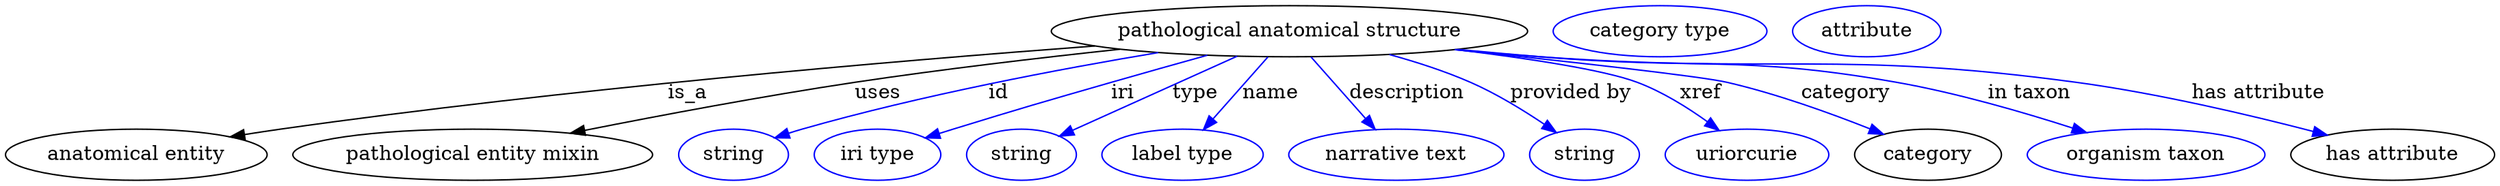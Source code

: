 digraph {
	graph [bb="0,0,1745.1,123"];
	node [label="\N"];
	"pathological anatomical structure"	[height=0.5,
		label="pathological anatomical structure",
		pos="899.64,105",
		width=4.6399];
	"anatomical entity"	[height=0.5,
		pos="91.642,18",
		width=2.5456];
	"pathological anatomical structure" -> "anatomical entity"	[label=is_a,
		lp="478.64,61.5",
		pos="e,157.58,30.589 763.01,94.584 620.28,83.876 390.1,64.153 192.64,36 184.48,34.836 175.96,33.537 167.49,32.189"];
	"pathological entity mixin"	[height=0.5,
		pos="327.64,18",
		width=3.5025];
	"pathological anatomical structure" -> "pathological entity mixin"	[label=uses,
		lp="611.14,61.5",
		pos="e,396.01,33.185 780.61,92.319 724.13,86.271 655.78,78.22 594.64,69 530.9,59.387 459.11,45.784 406.03,35.194"];
	id	[color=blue,
		height=0.5,
		label=string,
		pos="509.64,18",
		width=1.0652];
	"pathological anatomical structure" -> id	[color=blue,
		label=id,
		lp="695.64,61.5",
		pos="e,538.65,29.922 807.58,89.919 738.17,78.29 641.02,59.838 557.64,36 554.54,35.113 551.35,34.133 548.15,33.106",
		style=solid];
	iri	[color=blue,
		height=0.5,
		label="iri type",
		pos="610.64,18",
		width=1.2277];
	"pathological anatomical structure" -> iri	[color=blue,
		label=iri,
		lp="782.64,61.5",
		pos="e,644.32,29.681 842.02,88.104 820.81,82.191 796.61,75.37 774.64,69 725.62,54.785 713.43,50.997 664.64,36 661.15,34.926 657.53,33.805 \
653.9,32.674",
		style=solid];
	type	[color=blue,
		height=0.5,
		label=string,
		pos="711.64,18",
		width=1.0652];
	"pathological anatomical structure" -> type	[color=blue,
		label=type,
		lp="833.64,61.5",
		pos="e,738.23,31.023 862.95,87.409 829.59,72.327 780.66,50.204 747.55,35.234",
		style=solid];
	name	[color=blue,
		height=0.5,
		label="label type",
		pos="824.64,18",
		width=1.5707];
	"pathological anatomical structure" -> name	[color=blue,
		label=name,
		lp="886.64,61.5",
		pos="e,839.29,35.597 884.46,86.799 873.44,74.309 858.38,57.236 846.12,43.348",
		style=solid];
	description	[color=blue,
		height=0.5,
		label="narrative text",
		pos="974.64,18",
		width=2.0943];
	"pathological anatomical structure" -> description	[color=blue,
		label=description,
		lp="982.14,61.5",
		pos="e,959.74,35.885 914.82,86.799 925.77,74.39 940.71,57.458 952.92,43.618",
		style=solid];
	"provided by"	[color=blue,
		height=0.5,
		label=string,
		pos="1106.6,18",
		width=1.0652];
	"pathological anatomical structure" -> "provided by"	[color=blue,
		label="provided by",
		lp="1097.1,61.5",
		pos="e,1086.8,33.664 969.78,88.567 988.63,83.376 1008.7,76.862 1026.6,69 1044.8,61.018 1063.7,49.386 1078.6,39.349",
		style=solid];
	xref	[color=blue,
		height=0.5,
		label=uriorcurie,
		pos="1220.6,18",
		width=1.5887];
	"pathological anatomical structure" -> xref	[color=blue,
		label=xref,
		lp="1188.1,61.5",
		pos="e,1201,35.182 1016.3,92.073 1067,85.902 1120.2,77.819 1143.6,69 1161.2,62.411 1178.9,51.325 1192.8,41.264",
		style=solid];
	category	[height=0.5,
		pos="1347.6,18",
		width=1.4263];
	"pathological anatomical structure" -> category	[color=blue,
		label=category,
		lp="1290.1,61.5",
		pos="e,1316.3,32.423 1015.8,92.043 1094.7,83.697 1188,73.311 1206.6,69 1241.3,60.995 1279.2,47.258 1307,36.206",
		style=solid];
	"in taxon"	[color=blue,
		height=0.5,
		label="organism taxon",
		pos="1500.6,18",
		width=2.3109];
	"pathological anatomical structure" -> "in taxon"	[color=blue,
		label="in taxon",
		lp="1418.6,61.5",
		pos="e,1458.8,33.605 1017.5,92.218 1036.9,90.39 1056.8,88.586 1075.6,87 1186.6,77.644 1215.9,88.405 1325.6,69 1367.8,61.536 1414.4,47.948 \
1448.9,36.82",
		style=solid];
	"has attribute"	[height=0.5,
		pos="1673.6,18",
		width=1.9859];
	"pathological anatomical structure" -> "has attribute"	[color=blue,
		label="has attribute",
		lp="1579.6,61.5",
		pos="e,1627.7,31.8 1015.5,92 1035.6,90.157 1056.2,88.404 1075.6,87 1242.5,74.954 1285.9,91.465 1451.6,69 1509,61.232 1573.3,45.993 1618,\
34.37",
		style=solid];
	"named thing_category"	[color=blue,
		height=0.5,
		label="category type",
		pos="1159.6,105",
		width=2.0762];
	"organismal entity_has attribute"	[color=blue,
		height=0.5,
		label=attribute,
		pos="1304.6,105",
		width=1.4443];
}
